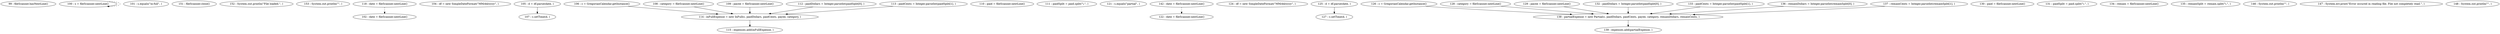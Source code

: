 digraph G {
"99 : fileScanner.hasNextLine()"
"100 : s = fileScanner.nextLine()"
"100 : s = fileScanner.nextLine()" -> "100 : s = fileScanner.nextLine()" [style=dashed]
"101 : s.equals(\"in-full\", )"
"151 : fileScanner.close()"
"152 : System.out.println(\"File loaded.\", )"
"153 : System.out.println(\"\", )"
"102 : date = fileScanner.nextLine()"
"104 : df = new SimpleDateFormat(\"MM/dd/yyyy\", )"
"105 : d = df.parse(date, )"
"105 : d = df.parse(date, )" -> "107 : c.setTime(d, )"
"106 : c = GregorianCalendar.getInstance()"
"106 : c = GregorianCalendar.getInstance()" -> "114 : inFullExpense = new InFull(c, paidDollars, paidCents, payee, category, )"
"107 : c.setTime(d, )"
"108 : category = fileScanner.nextLine()"
"108 : category = fileScanner.nextLine()" -> "114 : inFullExpense = new InFull(c, paidDollars, paidCents, payee, category, )"
"109 : payee = fileScanner.nextLine()"
"109 : payee = fileScanner.nextLine()" -> "114 : inFullExpense = new InFull(c, paidDollars, paidCents, payee, category, )"
"110 : paid = fileScanner.nextLine()"
"111 : paidSplit = paid.split(\"\\.\", )"
"112 : paidDollars = Integer.parseInt(paidSplit[0], )"
"112 : paidDollars = Integer.parseInt(paidSplit[0], )" -> "114 : inFullExpense = new InFull(c, paidDollars, paidCents, payee, category, )"
"113 : paidCents = Integer.parseInt(paidSplit[1], )"
"113 : paidCents = Integer.parseInt(paidSplit[1], )" -> "114 : inFullExpense = new InFull(c, paidDollars, paidCents, payee, category, )"
"114 : inFullExpense = new InFull(c, paidDollars, paidCents, payee, category, )"
"114 : inFullExpense = new InFull(c, paidDollars, paidCents, payee, category, )" -> "115 : expenses.add(inFullExpense, )"
"115 : expenses.add(inFullExpense, )"
"118 : date = fileScanner.nextLine()"
"118 : date = fileScanner.nextLine()" -> "102 : date = fileScanner.nextLine()" [style=dashed]
"121 : s.equals(\"partial\", )"
"122 : date = fileScanner.nextLine()"
"124 : df = new SimpleDateFormat(\"MM/dd/yyyy\", )"
"125 : d = df.parse(date, )"
"125 : d = df.parse(date, )" -> "127 : c.setTime(d, )"
"126 : c = GregorianCalendar.getInstance()"
"126 : c = GregorianCalendar.getInstance()" -> "138 : partialExpense = new Partial(c, paidDollars, paidCents, payee, category, remainDollars, remainCents, )"
"127 : c.setTime(d, )"
"128 : category = fileScanner.nextLine()"
"128 : category = fileScanner.nextLine()" -> "138 : partialExpense = new Partial(c, paidDollars, paidCents, payee, category, remainDollars, remainCents, )"
"129 : payee = fileScanner.nextLine()"
"129 : payee = fileScanner.nextLine()" -> "138 : partialExpense = new Partial(c, paidDollars, paidCents, payee, category, remainDollars, remainCents, )"
"130 : paid = fileScanner.nextLine()"
"131 : paidSplit = paid.split(\"\\.\", )"
"132 : paidDollars = Integer.parseInt(paidSplit[0], )"
"132 : paidDollars = Integer.parseInt(paidSplit[0], )" -> "138 : partialExpense = new Partial(c, paidDollars, paidCents, payee, category, remainDollars, remainCents, )"
"133 : paidCents = Integer.parseInt(paidSplit[1], )"
"133 : paidCents = Integer.parseInt(paidSplit[1], )" -> "138 : partialExpense = new Partial(c, paidDollars, paidCents, payee, category, remainDollars, remainCents, )"
"134 : remain = fileScanner.nextLine()"
"135 : remainSplit = remain.split(\"\\.\", )"
"136 : remainDollars = Integer.parseInt(remainSplit[0], )"
"136 : remainDollars = Integer.parseInt(remainSplit[0], )" -> "138 : partialExpense = new Partial(c, paidDollars, paidCents, payee, category, remainDollars, remainCents, )"
"137 : remainCents = Integer.parseInt(remainSplit[1], )"
"137 : remainCents = Integer.parseInt(remainSplit[1], )" -> "138 : partialExpense = new Partial(c, paidDollars, paidCents, payee, category, remainDollars, remainCents, )"
"138 : partialExpense = new Partial(c, paidDollars, paidCents, payee, category, remainDollars, remainCents, )"
"138 : partialExpense = new Partial(c, paidDollars, paidCents, payee, category, remainDollars, remainCents, )" -> "139 : expenses.add(partialExpense, )"
"139 : expenses.add(partialExpense, )"
"142 : date = fileScanner.nextLine()"
"142 : date = fileScanner.nextLine()" -> "122 : date = fileScanner.nextLine()" [style=dashed]
"146 : System.out.println(\"\", )"
"147 : System.err.print(\"Error occured in reading file. File not completely read.\", )"
"148 : System.out.println(\"\", )"
"99 : fileScanner.hasNextLine()"
}
